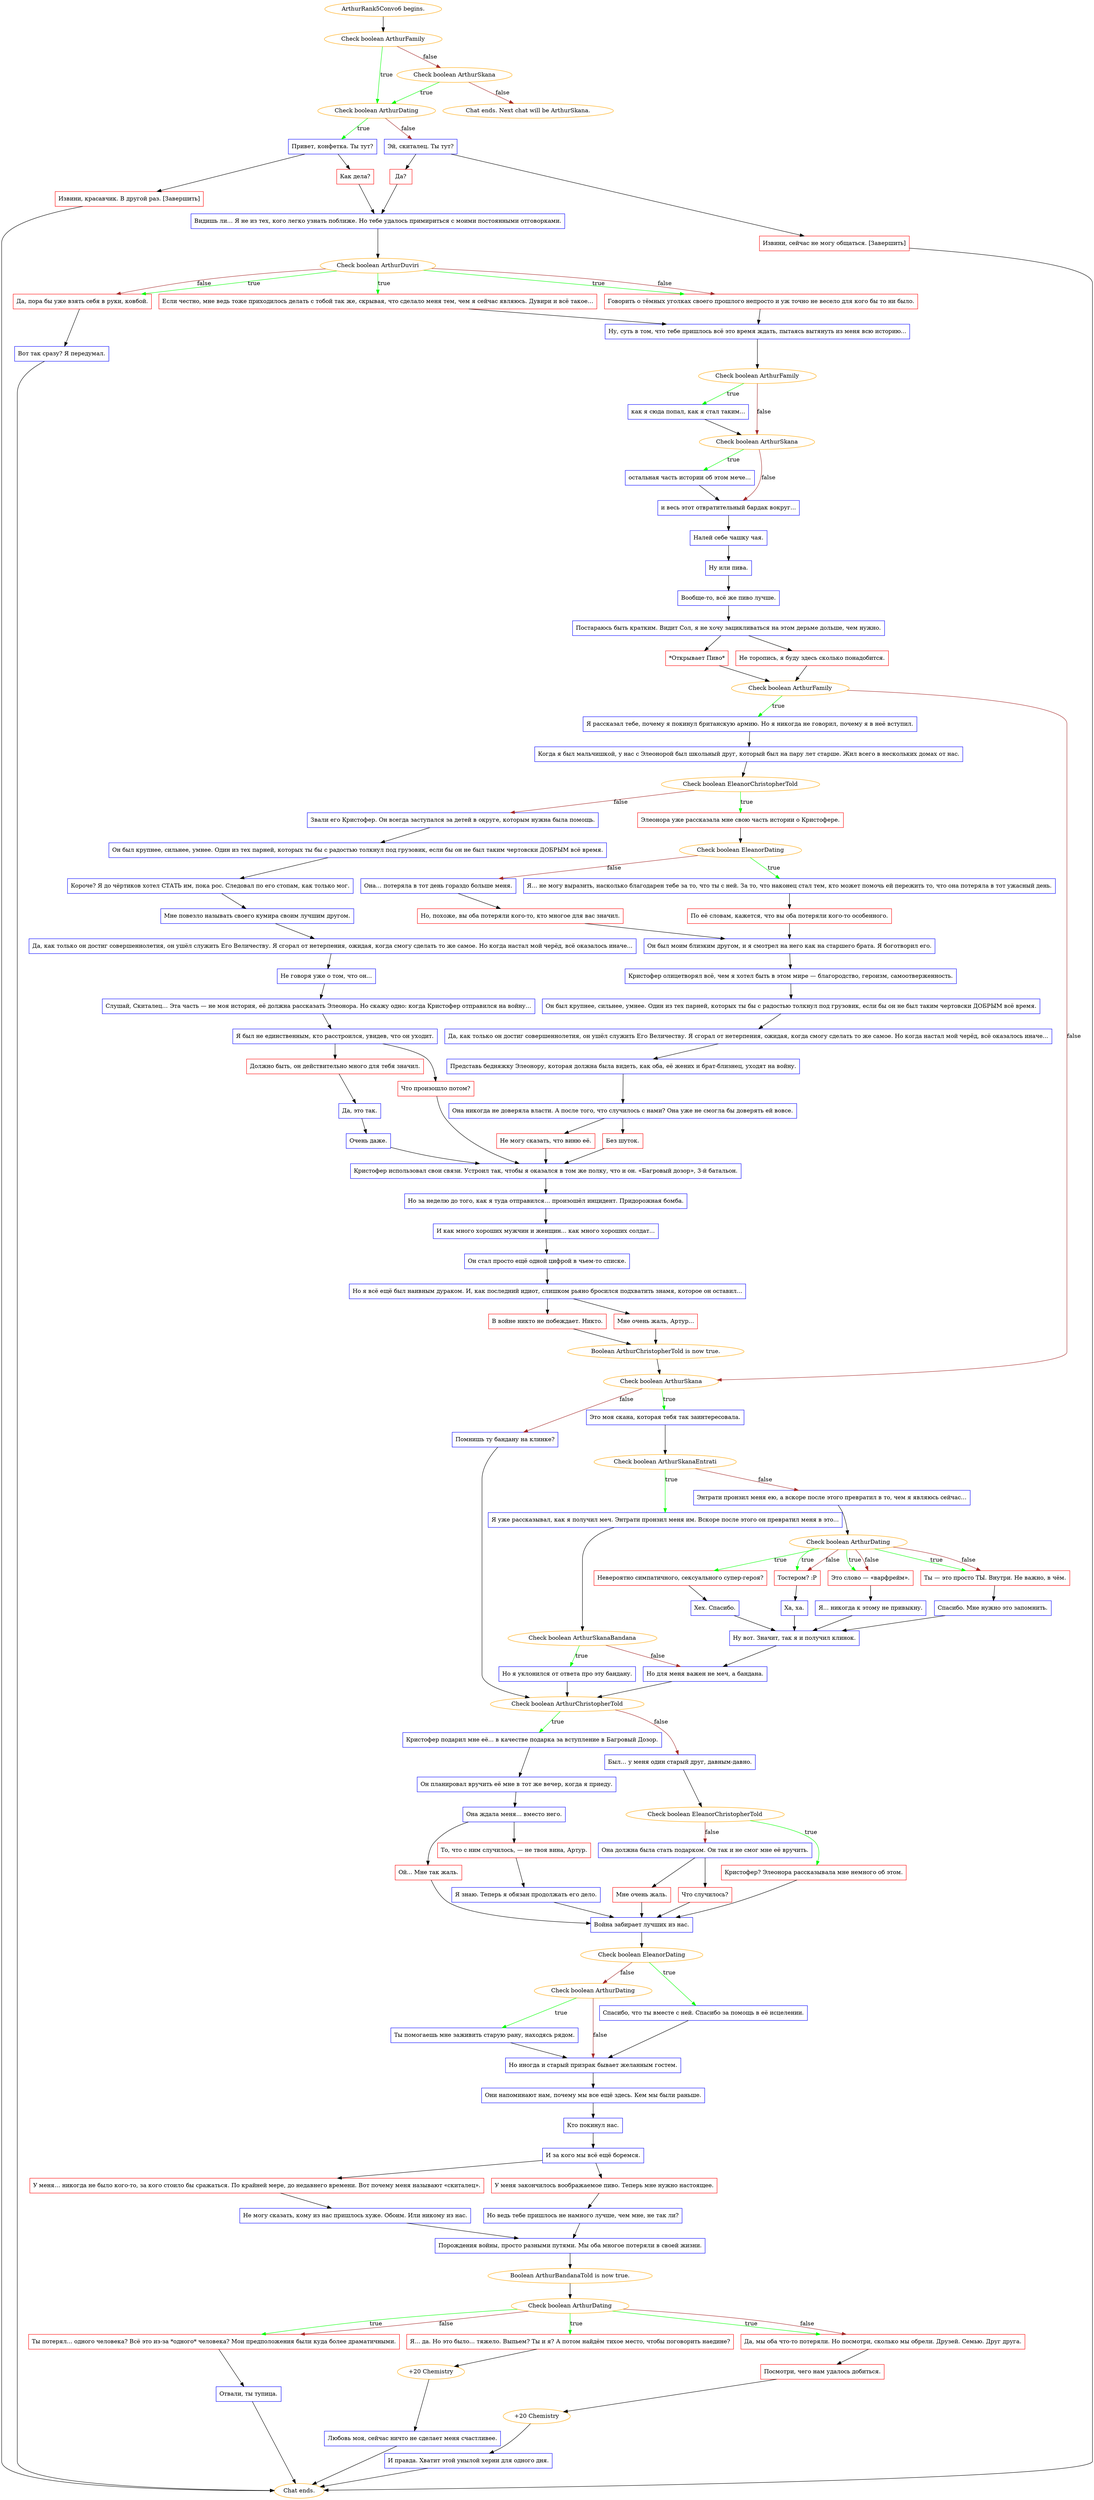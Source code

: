 digraph {
	"ArthurRank5Convo6 begins." [color=orange];
		"ArthurRank5Convo6 begins." -> j2984817878;
	j2984817878 [label="Check boolean ArthurFamily",color=orange];
		j2984817878 -> j4157413420 [label=true,color=green];
		j2984817878 -> j3896239815 [label=false,color=brown];
	j4157413420 [label="Check boolean ArthurDating",color=orange];
		j4157413420 -> j935410482 [label=true,color=green];
		j4157413420 -> j459018898 [label=false,color=brown];
	j3896239815 [label="Check boolean ArthurSkana",color=orange];
		j3896239815 -> j4157413420 [label=true,color=green];
		j3896239815 -> "Chat ends. Next chat will be ArthurSkana." [label=false,color=brown];
	j935410482 [label="Привет, конфетка. Ты тут?",shape=box,color=blue];
		j935410482 -> j1820657114;
		j935410482 -> j2991109512;
	j459018898 [label="Эй, скиталец. Ты тут?",shape=box,color=blue];
		j459018898 -> j2096582981;
		j459018898 -> j3660794935;
	"Chat ends. Next chat will be ArthurSkana." [color=orange];
	j1820657114 [label="Как дела?",shape=box,color=red];
		j1820657114 -> j781890652;
	j2991109512 [label="Извини, красавчик. В другой раз. [Завершить]",shape=box,color=red];
		j2991109512 -> "Chat ends.";
	j2096582981 [label="Да?",shape=box,color=red];
		j2096582981 -> j781890652;
	j3660794935 [label="Извини, сейчас не могу общаться. [Завершить]",shape=box,color=red];
		j3660794935 -> "Chat ends.";
	j781890652 [label="Видишь ли… Я не из тех, кого легко узнать поближе. Но тебе удалось примириться с моими постоянными отговорками.",shape=box,color=blue];
		j781890652 -> j4268468579;
	"Chat ends." [color=orange];
	j4268468579 [label="Check boolean ArthurDuviri",color=orange];
		j4268468579 -> j1482632799 [label=true,color=green];
		j4268468579 -> j1972589718 [label=true,color=green];
		j4268468579 -> j1966084815 [label=true,color=green];
		j4268468579 -> j1972589718 [label=false,color=brown];
		j4268468579 -> j1966084815 [label=false,color=brown];
	j1482632799 [label="Если честно, мне ведь тоже приходилось делать с тобой так же, скрывая, что сделало меня тем, чем я сейчас являюсь. Дувири и всё такое…",shape=box,color=red];
		j1482632799 -> j2092723786;
	j1972589718 [label="Говорить о тёмных уголках своего прошлого непросто и уж точно не весело для кого бы то ни было.",shape=box,color=red];
		j1972589718 -> j2092723786;
	j1966084815 [label="Да, пора бы уже взять себя в руки, ковбой.",shape=box,color=red];
		j1966084815 -> j3734870870;
	j2092723786 [label="Ну, суть в том, что тебе пришлось всё это время ждать, пытаясь вытянуть из меня всю историю...",shape=box,color=blue];
		j2092723786 -> j3485586582;
	j3734870870 [label="Вот так сразу? Я передумал.",shape=box,color=blue];
		j3734870870 -> "Chat ends.";
	j3485586582 [label="Check boolean ArthurFamily",color=orange];
		j3485586582 -> j2600807976 [label=true,color=green];
		j3485586582 -> j2796563639 [label=false,color=brown];
	j2600807976 [label="как я сюда попал, как я стал таким...",shape=box,color=blue];
		j2600807976 -> j2796563639;
	j2796563639 [label="Check boolean ArthurSkana",color=orange];
		j2796563639 -> j2495834441 [label=true,color=green];
		j2796563639 -> j1587902601 [label=false,color=brown];
	j2495834441 [label="остальная часть истории об этом мече...",shape=box,color=blue];
		j2495834441 -> j1587902601;
	j1587902601 [label="и весь этот отвратительный бардак вокруг...",shape=box,color=blue];
		j1587902601 -> j1093355572;
	j1093355572 [label="Налей себе чашку чая.",shape=box,color=blue];
		j1093355572 -> j4161469386;
	j4161469386 [label="Ну или пива.",shape=box,color=blue];
		j4161469386 -> j3494623968;
	j3494623968 [label="Вообще-то, всё же пиво лучше.",shape=box,color=blue];
		j3494623968 -> j1244261579;
	j1244261579 [label="Постараюсь быть кратким. Видит Сол, я не хочу зацикливаться на этом дерьме дольше, чем нужно.",shape=box,color=blue];
		j1244261579 -> j3588263734;
		j1244261579 -> j3129582977;
	j3588263734 [label="*Открывает Пиво*",shape=box,color=red];
		j3588263734 -> j4086938959;
	j3129582977 [label="Не торопись, я буду здесь сколько понадобится.",shape=box,color=red];
		j3129582977 -> j4086938959;
	j4086938959 [label="Check boolean ArthurFamily",color=orange];
		j4086938959 -> j1532327393 [label=true,color=green];
		j4086938959 -> j2087815095 [label=false,color=brown];
	j1532327393 [label="Я рассказал тебе, почему я покинул британскую армию. Но я никогда не говорил, почему я в неё вступил.",shape=box,color=blue];
		j1532327393 -> j1322762040;
	j2087815095 [label="Check boolean ArthurSkana",color=orange];
		j2087815095 -> j3821172586 [label=true,color=green];
		j2087815095 -> j2167742029 [label=false,color=brown];
	j1322762040 [label="Когда я был мальчишкой, у нас с Элеонорой был школьный друг, который был на пару лет старше. Жил всего в нескольких домах от нас.",shape=box,color=blue];
		j1322762040 -> j2612789419;
	j3821172586 [label="Это моя скана, которая тебя так заинтересовала.",shape=box,color=blue];
		j3821172586 -> j573379373;
	j2167742029 [label="Помнишь ту бандану на клинке?",shape=box,color=blue];
		j2167742029 -> j2992697478;
	j2612789419 [label="Check boolean EleanorChristopherTold",color=orange];
		j2612789419 -> j1219852772 [label=true,color=green];
		j2612789419 -> j2871028873 [label=false,color=brown];
	j573379373 [label="Check boolean ArthurSkanaEntrati",color=orange];
		j573379373 -> j2072336527 [label=true,color=green];
		j573379373 -> j3606969085 [label=false,color=brown];
	j2992697478 [label="Check boolean ArthurChristopherTold",color=orange];
		j2992697478 -> j2973423669 [label=true,color=green];
		j2992697478 -> j2356877482 [label=false,color=brown];
	j1219852772 [label="Элеонора уже рассказала мне свою часть истории о Кристофере.",shape=box,color=red];
		j1219852772 -> j3942852527;
	j2871028873 [label="Звали его Кристофер. Он всегда заступался за детей в округе, которым нужна была помощь.",shape=box,color=blue];
		j2871028873 -> j2594948611;
	j2072336527 [label="Я уже рассказывал, как я получил меч. Энтрати пронзил меня им. Вскоре после этого он превратил меня в это...",shape=box,color=blue];
		j2072336527 -> j1155178087;
	j3606969085 [label="Энтрати пронзил меня ею, а вскоре после этого превратил в то, чем я являюсь сейчас…",shape=box,color=blue];
		j3606969085 -> j2152665641;
	j2973423669 [label="Кристофер подарил мне её... в качестве подарка за вступление в Багровый Дозор.",shape=box,color=blue];
		j2973423669 -> j1136032309;
	j2356877482 [label="Был… у меня один старый друг, давным-давно.",shape=box,color=blue];
		j2356877482 -> j48317872;
	j3942852527 [label="Check boolean EleanorDating",color=orange];
		j3942852527 -> j2497647772 [label=true,color=green];
		j3942852527 -> j1707065036 [label=false,color=brown];
	j2594948611 [label="Он был крупнее, сильнее, умнее. Один из тех парней, которых ты бы с радостью толкнул под грузовик, если бы он не был таким чертовски ДОБРЫМ всё время.",shape=box,color=blue];
		j2594948611 -> j122052005;
	j1155178087 [label="Check boolean ArthurSkanaBandana",color=orange];
		j1155178087 -> j926140538 [label=true,color=green];
		j1155178087 -> j3194306210 [label=false,color=brown];
	j2152665641 [label="Check boolean ArthurDating",color=orange];
		j2152665641 -> j620441253 [label=true,color=green];
		j2152665641 -> j79575886 [label=true,color=green];
		j2152665641 -> j1041133732 [label=true,color=green];
		j2152665641 -> j2924229284 [label=true,color=green];
		j2152665641 -> j79575886 [label=false,color=brown];
		j2152665641 -> j1041133732 [label=false,color=brown];
		j2152665641 -> j2924229284 [label=false,color=brown];
	j1136032309 [label="Он планировал вручить её мне в тот же вечер, когда я приеду.",shape=box,color=blue];
		j1136032309 -> j3263642448;
	j48317872 [label="Check boolean EleanorChristopherTold",color=orange];
		j48317872 -> j3867947833 [label=true,color=green];
		j48317872 -> j2078127745 [label=false,color=brown];
	j2497647772 [label="Я… не могу выразить, насколько благодарен тебе за то, что ты с ней. За то, что наконец стал тем, кто может помочь ей пережить то, что она потеряла в тот ужасный день.",shape=box,color=blue];
		j2497647772 -> j3194818710;
	j1707065036 [label="Она… потеряла в тот день гораздо больше меня.",shape=box,color=blue];
		j1707065036 -> j2828938535;
	j122052005 [label="Короче? Я до чёртиков хотел СТАТЬ им, пока рос. Следовал по его стопам, как только мог.",shape=box,color=blue];
		j122052005 -> j1690208461;
	j926140538 [label="Но я уклонился от ответа про эту бандану.",shape=box,color=blue];
		j926140538 -> j2992697478;
	j3194306210 [label="Но для меня важен не меч, а бандана.",shape=box,color=blue];
		j3194306210 -> j2992697478;
	j620441253 [label="Невероятно симпатичного, сексуального супер-героя?",shape=box,color=red];
		j620441253 -> j756427706;
	j79575886 [label="Тостером? :Р",shape=box,color=red];
		j79575886 -> j2862117567;
	j1041133732 [label="Это слово — «варфрейм».",shape=box,color=red];
		j1041133732 -> j4061173062;
	j2924229284 [label="Ты — это просто ТЫ. Внутри. Не важно, в чём.",shape=box,color=red];
		j2924229284 -> j3740547802;
	j3263642448 [label="Она ждала меня... вместо него.",shape=box,color=blue];
		j3263642448 -> j3124244522;
		j3263642448 -> j935637904;
	j3867947833 [label="Кристофер? Элеонора рассказывала мне немного об этом.",shape=box,color=red];
		j3867947833 -> j3815042274;
	j2078127745 [label="Она должна была стать подарком. Он так и не смог мне её вручить.",shape=box,color=blue];
		j2078127745 -> j341341477;
		j2078127745 -> j645759342;
	j3194818710 [label="По её словам, кажется, что вы оба потеряли кого-то особенного.",shape=box,color=red];
		j3194818710 -> j3310121700;
	j2828938535 [label="Но, похоже, вы оба потеряли кого-то, кто многое для вас значил.",shape=box,color=red];
		j2828938535 -> j3310121700;
	j1690208461 [label="Мне повезло называть своего кумира своим лучшим другом.",shape=box,color=blue];
		j1690208461 -> j4059966294;
	j756427706 [label="Хех. Спасибо.",shape=box,color=blue];
		j756427706 -> j1313838839;
	j2862117567 [label="Ха, ха.",shape=box,color=blue];
		j2862117567 -> j1313838839;
	j4061173062 [label="Я... никогда к этому не привыкну.",shape=box,color=blue];
		j4061173062 -> j1313838839;
	j3740547802 [label="Спасибо. Мне нужно это запомнить.",shape=box,color=blue];
		j3740547802 -> j1313838839;
	j3124244522 [label="То, что с ним случилось, — не твоя вина, Артур.",shape=box,color=red];
		j3124244522 -> j2511288255;
	j935637904 [label="Ой... Мне так жаль.",shape=box,color=red];
		j935637904 -> j3815042274;
	j3815042274 [label="Война забирает лучших из нас.",shape=box,color=blue];
		j3815042274 -> j2805899123;
	j341341477 [label="Что случилось?",shape=box,color=red];
		j341341477 -> j3815042274;
	j645759342 [label="Мне очень жаль.",shape=box,color=red];
		j645759342 -> j3815042274;
	j3310121700 [label="Он был моим близким другом, и я смотрел на него как на старшего брата. Я боготворил его.",shape=box,color=blue];
		j3310121700 -> j1331717489;
	j4059966294 [label="Да, как только он достиг совершеннолетия, он ушёл служить Его Величеству. Я сгорал от нетерпения, ожидая, когда смогу сделать то же самое. Но когда настал мой черёд, всё оказалось иначе...",shape=box,color=blue];
		j4059966294 -> j552305275;
	j1313838839 [label="Ну вот. Значит, так я и получил клинок.",shape=box,color=blue];
		j1313838839 -> j3194306210;
	j2511288255 [label="Я знаю. Теперь я обязан продолжать его дело.",shape=box,color=blue];
		j2511288255 -> j3815042274;
	j2805899123 [label="Check boolean EleanorDating",color=orange];
		j2805899123 -> j2405088620 [label=true,color=green];
		j2805899123 -> j2168071639 [label=false,color=brown];
	j1331717489 [label="Кристофер олицетворял всё, чем я хотел быть в этом мире — благородство, героизм, самоотверженность.",shape=box,color=blue];
		j1331717489 -> j3652022800;
	j552305275 [label="Не говоря уже о том, что он...",shape=box,color=blue];
		j552305275 -> j2667066826;
	j2405088620 [label="Спасибо, что ты вместе с ней. Спасибо за помощь в её исцелении.",shape=box,color=blue];
		j2405088620 -> j1030248495;
	j2168071639 [label="Check boolean ArthurDating",color=orange];
		j2168071639 -> j450175848 [label=true,color=green];
		j2168071639 -> j1030248495 [label=false,color=brown];
	j3652022800 [label="Он был крупнее, сильнее, умнее. Один из тех парней, которых ты бы с радостью толкнул под грузовик, если бы он не был таким чертовски ДОБРЫМ всё время.",shape=box,color=blue];
		j3652022800 -> j1108838941;
	j2667066826 [label="Слушай, Скиталец… Эта часть — не моя история, её должна рассказать Элеонора. Но скажу одно: когда Кристофер отправился на войну…",shape=box,color=blue];
		j2667066826 -> j3715729985;
	j1030248495 [label="Но иногда и старый призрак бывает желанным гостем.",shape=box,color=blue];
		j1030248495 -> j1972409492;
	j450175848 [label="Ты помогаешь мне заживить старую рану, находясь рядом.",shape=box,color=blue];
		j450175848 -> j1030248495;
	j1108838941 [label="Да, как только он достиг совершеннолетия, он ушёл служить Его Величеству. Я сгорал от нетерпения, ожидая, когда смогу сделать то же самое. Но когда настал мой черёд, всё оказалось иначе...",shape=box,color=blue];
		j1108838941 -> j3451226747;
	j3715729985 [label="Я был не единственным, кто расстроился, увидев, что он уходит.",shape=box,color=blue];
		j3715729985 -> j1615836959;
		j3715729985 -> j3503922920;
	j1972409492 [label="Они напоминают нам, почему мы все ещё здесь. Кем мы были раньше.",shape=box,color=blue];
		j1972409492 -> j2534954761;
	j3451226747 [label="Представь бедняжку Элеонору, которая должна была видеть, как оба, её жених и брат-близнец, уходят на войну.",shape=box,color=blue];
		j3451226747 -> j229762329;
	j1615836959 [label="Должно быть, он действительно много для тебя значил.",shape=box,color=red];
		j1615836959 -> j1232668551;
	j3503922920 [label="Что произошло потом?",shape=box,color=red];
		j3503922920 -> j2161214121;
	j2534954761 [label="Кто покинул нас.",shape=box,color=blue];
		j2534954761 -> j1380622047;
	j229762329 [label="Она никогда не доверяла власти. А после того, что случилось с нами? Она уже не смогла бы доверять ей вовсе.",shape=box,color=blue];
		j229762329 -> j1855368789;
		j229762329 -> j3346647724;
	j1232668551 [label="Да, это так.",shape=box,color=blue];
		j1232668551 -> j1589402057;
	j2161214121 [label="Кристофер использовал свои связи. Устроил так, чтобы я оказался в том же полку, что и он. «Багровый дозор», 3-й батальон.",shape=box,color=blue];
		j2161214121 -> j937179313;
	j1380622047 [label="И за кого мы всё ещё боремся.",shape=box,color=blue];
		j1380622047 -> j1555656666;
		j1380622047 -> j163337934;
	j1855368789 [label="Не могу сказать, что виню её.",shape=box,color=red];
		j1855368789 -> j2161214121;
	j3346647724 [label="Без шуток.",shape=box,color=red];
		j3346647724 -> j2161214121;
	j1589402057 [label="Очень даже.",shape=box,color=blue];
		j1589402057 -> j2161214121;
	j937179313 [label="Но за неделю до того, как я туда отправился… произошёл инцидент. Придорожная бомба.",shape=box,color=blue];
		j937179313 -> j1974040654;
	j1555656666 [label="У меня… никогда не было кого-то, за кого стоило бы сражаться. По крайней мере, до недавнего времени. Вот почему меня называют «скиталец».",shape=box,color=red];
		j1555656666 -> j2648268316;
	j163337934 [label="У меня закончилось воображаемое пиво. Теперь мне нужно настоящее.",shape=box,color=red];
		j163337934 -> j1272518351;
	j1974040654 [label="И как много хороших мужчин и женщин... как много хороших солдат...",shape=box,color=blue];
		j1974040654 -> j3558640876;
	j2648268316 [label="Не могу сказать, кому из нас пришлось хуже. Обоим. Или никому из нас.",shape=box,color=blue];
		j2648268316 -> j1097441674;
	j1272518351 [label="Но ведь тебе пришлось не намного лучше, чем мне, не так ли?",shape=box,color=blue];
		j1272518351 -> j1097441674;
	j3558640876 [label="Он стал просто ещё одной цифрой в чьем-то списке.",shape=box,color=blue];
		j3558640876 -> j3638728768;
	j1097441674 [label="Порождения войны, просто разными путями. Мы оба многое потеряли в своей жизни.",shape=box,color=blue];
		j1097441674 -> j1281364465;
	j3638728768 [label="Но я всё ещё был наивным дураком. И, как последний идиот, слишком рьяно бросился подхватить знамя, которое он оставил...",shape=box,color=blue];
		j3638728768 -> j3753995506;
		j3638728768 -> j1791230895;
	j1281364465 [label="Boolean ArthurBandanaTold is now true.",color=orange];
		j1281364465 -> j3448648322;
	j3753995506 [label="Мне очень жаль, Артур...",shape=box,color=red];
		j3753995506 -> j2305865120;
	j1791230895 [label="В войне никто не побеждает. Никто.",shape=box,color=red];
		j1791230895 -> j2305865120;
	j3448648322 [label="Check boolean ArthurDating",color=orange];
		j3448648322 -> j2216592120 [label=true,color=green];
		j3448648322 -> j2478779382 [label=true,color=green];
		j3448648322 -> j3552574136 [label=true,color=green];
		j3448648322 -> j2478779382 [label=false,color=brown];
		j3448648322 -> j3552574136 [label=false,color=brown];
	j2305865120 [label="Boolean ArthurChristopherTold is now true.",color=orange];
		j2305865120 -> j2087815095;
	j2216592120 [label="Я... да. Но это было... тяжело. Выпьем? Ты и я? А потом найдём тихое место, чтобы поговорить наедине?",shape=box,color=red];
		j2216592120 -> j1805566695;
	j2478779382 [label="Да, мы оба что-то потеряли. Но посмотри, сколько мы обрели. Друзей. Семью. Друг друга.",shape=box,color=red];
		j2478779382 -> j3280707194;
	j3552574136 [label="Ты потерял... одного человека? Всё это из-за *одного* человека? Мои предположения были куда более драматичными.",shape=box,color=red];
		j3552574136 -> j1840809086;
	j1805566695 [label="+20 Chemistry",color=orange];
		j1805566695 -> j2098499280;
	j3280707194 [label="Посмотри, чего нам удалось добиться.",shape=box,color=red];
		j3280707194 -> j2692123405;
	j1840809086 [label="Отвали, ты тупица.",shape=box,color=blue];
		j1840809086 -> "Chat ends.";
	j2098499280 [label="Любовь моя, сейчас ничто не сделает меня счастливее.",shape=box,color=blue];
		j2098499280 -> "Chat ends.";
	j2692123405 [label="+20 Chemistry",color=orange];
		j2692123405 -> j1572072927;
	j1572072927 [label="И правда. Хватит этой унылой херни для одного дня.",shape=box,color=blue];
		j1572072927 -> "Chat ends.";
}